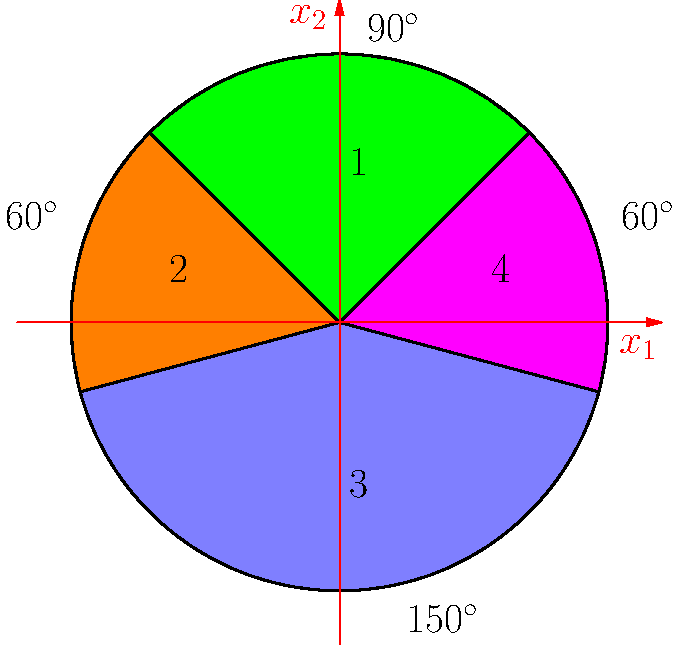import graph;
import plain;
size(12cm);
defaultpen(fontsize(22));
path p = (0,0)--arc((0,0),5,45,135)--cycle;
path p2 = arc((0,0),5,135,195)--(0,0)--cycle;
path p3 = arc((0,0),5,195,345)--(0,0)--cycle;
path p4 = arc((0,0),5,345,405)--(0,0)--cycle;
filldraw(p,fillpen=green,drawpen=black+1);
filldraw(p2,fillpen=orange,drawpen=black+1);
filldraw(p3,fillpen=lightblue,drawpen=black+1);
filldraw(p4,fillpen=magenta,drawpen=black+1);
draw(Circle((0,0),5),black+1);
label("1",(.35,3));
label("2",(-3,1));
label("3",(.35,-3));
label("4",(3,1));
label("$90^\circ$",(1,5.5));
label("$60^\circ$",(-5,2),W);
label("$60^\circ$",(5,2),E);
label("$150^\circ$",(1,-5.5),E);
xaxis('$x_1$',xmin=-6,xmax=6,red,EndArrow,above=true);
yaxis('$x_2$',ymin=-6,ymax=6,red,EndArrow,above=true);
